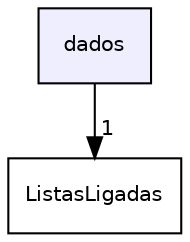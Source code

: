 digraph "dados" {
  compound=true
  node [ fontsize="10", fontname="Helvetica"];
  edge [ labelfontsize="10", labelfontname="Helvetica"];
  dir_eb8800cb0c3fd4fa9d40306d6b83386d [shape=box, label="dados", style="filled", fillcolor="#eeeeff", pencolor="black", URL="dir_eb8800cb0c3fd4fa9d40306d6b83386d.html"];
  dir_7d2f67cd3b77ed9a00341dd809ca2808 [shape=box label="ListasLigadas" URL="dir_7d2f67cd3b77ed9a00341dd809ca2808.html"];
  dir_eb8800cb0c3fd4fa9d40306d6b83386d->dir_7d2f67cd3b77ed9a00341dd809ca2808 [headlabel="1", labeldistance=1.5 headhref="dir_000001_000003.html"];
}
